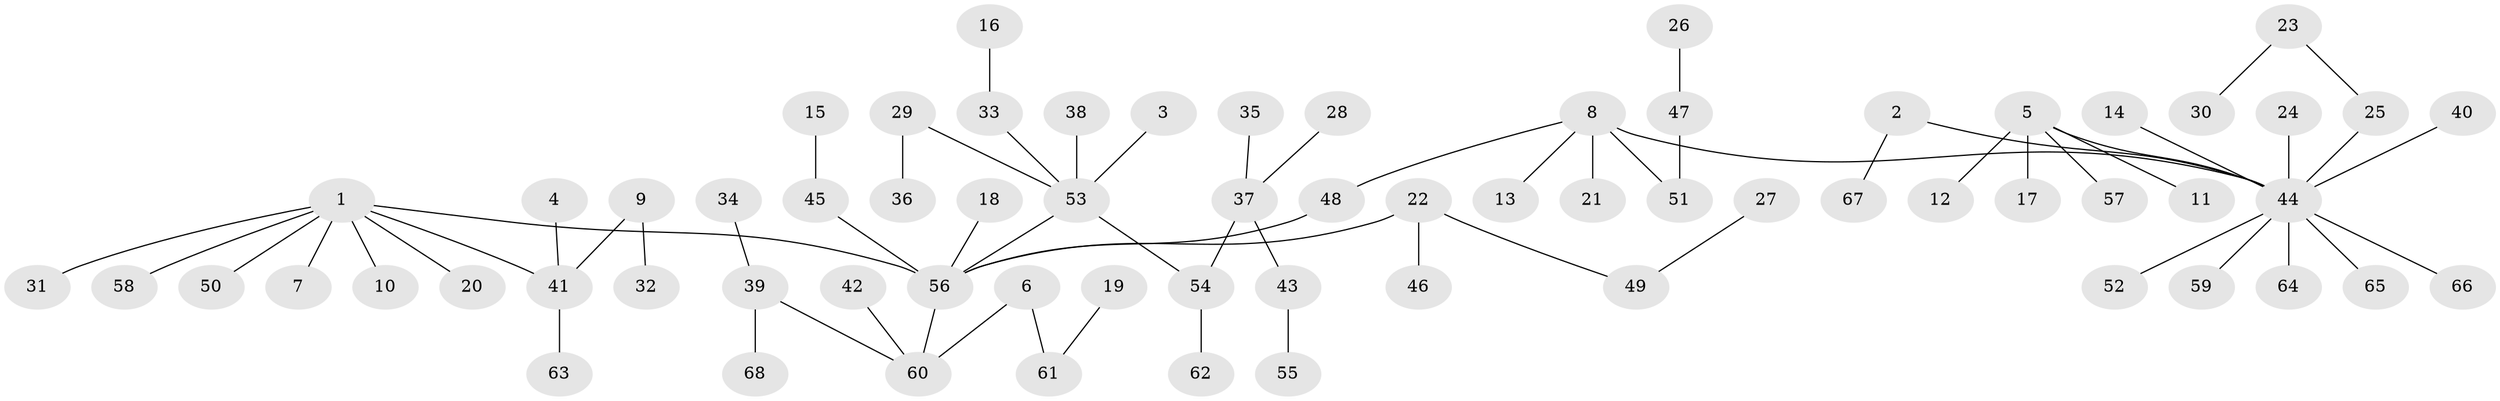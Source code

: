 // original degree distribution, {5: 0.02962962962962963, 8: 0.022222222222222223, 4: 0.07407407407407407, 2: 0.2740740740740741, 6: 0.007407407407407408, 1: 0.5037037037037037, 3: 0.08888888888888889}
// Generated by graph-tools (version 1.1) at 2025/26/03/09/25 03:26:32]
// undirected, 68 vertices, 67 edges
graph export_dot {
graph [start="1"]
  node [color=gray90,style=filled];
  1;
  2;
  3;
  4;
  5;
  6;
  7;
  8;
  9;
  10;
  11;
  12;
  13;
  14;
  15;
  16;
  17;
  18;
  19;
  20;
  21;
  22;
  23;
  24;
  25;
  26;
  27;
  28;
  29;
  30;
  31;
  32;
  33;
  34;
  35;
  36;
  37;
  38;
  39;
  40;
  41;
  42;
  43;
  44;
  45;
  46;
  47;
  48;
  49;
  50;
  51;
  52;
  53;
  54;
  55;
  56;
  57;
  58;
  59;
  60;
  61;
  62;
  63;
  64;
  65;
  66;
  67;
  68;
  1 -- 7 [weight=1.0];
  1 -- 10 [weight=1.0];
  1 -- 20 [weight=1.0];
  1 -- 31 [weight=1.0];
  1 -- 41 [weight=1.0];
  1 -- 50 [weight=1.0];
  1 -- 56 [weight=1.0];
  1 -- 58 [weight=1.0];
  2 -- 44 [weight=1.0];
  2 -- 67 [weight=1.0];
  3 -- 53 [weight=1.0];
  4 -- 41 [weight=1.0];
  5 -- 11 [weight=1.0];
  5 -- 12 [weight=1.0];
  5 -- 17 [weight=1.0];
  5 -- 44 [weight=1.0];
  5 -- 57 [weight=1.0];
  6 -- 60 [weight=1.0];
  6 -- 61 [weight=1.0];
  8 -- 13 [weight=1.0];
  8 -- 21 [weight=1.0];
  8 -- 44 [weight=1.0];
  8 -- 48 [weight=1.0];
  8 -- 51 [weight=1.0];
  9 -- 32 [weight=1.0];
  9 -- 41 [weight=1.0];
  14 -- 44 [weight=1.0];
  15 -- 45 [weight=1.0];
  16 -- 33 [weight=1.0];
  18 -- 56 [weight=1.0];
  19 -- 61 [weight=1.0];
  22 -- 46 [weight=1.0];
  22 -- 49 [weight=1.0];
  22 -- 56 [weight=1.0];
  23 -- 25 [weight=1.0];
  23 -- 30 [weight=1.0];
  24 -- 44 [weight=1.0];
  25 -- 44 [weight=1.0];
  26 -- 47 [weight=1.0];
  27 -- 49 [weight=1.0];
  28 -- 37 [weight=1.0];
  29 -- 36 [weight=1.0];
  29 -- 53 [weight=1.0];
  33 -- 53 [weight=1.0];
  34 -- 39 [weight=1.0];
  35 -- 37 [weight=1.0];
  37 -- 43 [weight=1.0];
  37 -- 54 [weight=1.0];
  38 -- 53 [weight=1.0];
  39 -- 60 [weight=1.0];
  39 -- 68 [weight=1.0];
  40 -- 44 [weight=1.0];
  41 -- 63 [weight=1.0];
  42 -- 60 [weight=1.0];
  43 -- 55 [weight=1.0];
  44 -- 52 [weight=1.0];
  44 -- 59 [weight=1.0];
  44 -- 64 [weight=1.0];
  44 -- 65 [weight=1.0];
  44 -- 66 [weight=1.0];
  45 -- 56 [weight=1.0];
  47 -- 51 [weight=1.0];
  48 -- 56 [weight=1.0];
  53 -- 54 [weight=1.0];
  53 -- 56 [weight=1.0];
  54 -- 62 [weight=1.0];
  56 -- 60 [weight=1.0];
}

